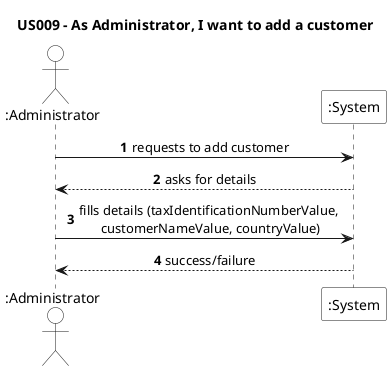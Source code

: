 @startuml

skinparam sequenceMessageAlign center
autonumber

title US009 - As Administrator, I want to add a customer

actor ":Administrator" as Admin #white
participant ":System" as Sys #white

Admin -> Sys: requests to add customer
Sys --> Admin: asks for details
Admin -> Sys: fills details (taxIdentificationNumberValue, \ncustomerNameValue, countryValue)
Sys --> Admin: success/failure

@enduml